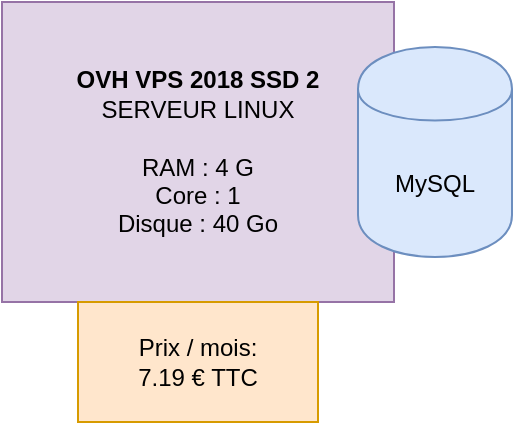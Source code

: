 <mxfile version="10.9.1" type="device"><diagram id="Tymo88wbJJI9yLPDPu8e" name="Page-1"><mxGraphModel dx="754" dy="412" grid="1" gridSize="10" guides="1" tooltips="1" connect="1" arrows="0" fold="1" page="1" pageScale="1" pageWidth="827" pageHeight="1169" math="0" shadow="0"><root><mxCell id="0"/><mxCell id="1" parent="0"/><mxCell id="lFQ65JX04x6tZC57wWfg-1" value="&lt;div align=&quot;center&quot;&gt;&lt;b&gt;OVH VPS 2018 SSD 2&lt;/b&gt;&lt;br&gt;SERVEUR LINUX&lt;/div&gt;&lt;div align=&quot;center&quot;&gt;&lt;div&gt;&lt;span&gt;&lt;br&gt;&lt;/span&gt;&lt;/div&gt;&lt;div&gt;RAM : 4 G &lt;span&gt;&lt;/span&gt;&lt;/div&gt;&lt;div&gt;&lt;div&gt;&lt;span&gt;Core : 1&lt;br&gt;&lt;/span&gt;&lt;/div&gt;&lt;div&gt;&lt;div&gt;&lt;span&gt;Disque&lt;/span&gt; : 40 Go&lt;/div&gt;&lt;/div&gt;&lt;/div&gt;&lt;/div&gt;" style="rounded=0;whiteSpace=wrap;html=1;fillColor=#e1d5e7;strokeColor=#9673a6;align=center;" parent="1" vertex="1"><mxGeometry x="175" y="60" width="196" height="150" as="geometry"/></mxCell><mxCell id="lFQ65JX04x6tZC57wWfg-2" value="MySQL" style="shape=cylinder;whiteSpace=wrap;html=1;boundedLbl=1;backgroundOutline=1;fillColor=#dae8fc;strokeColor=#6c8ebf;" parent="1" vertex="1"><mxGeometry x="353" y="82.5" width="77" height="105" as="geometry"/></mxCell><mxCell id="lFQ65JX04x6tZC57wWfg-3" value="Prix / mois: &lt;br&gt;&lt;div&gt;7.19 € TTC&lt;br&gt;&lt;/div&gt;" style="rounded=0;whiteSpace=wrap;html=1;fillColor=#ffe6cc;strokeColor=#d79b00;" parent="1" vertex="1"><mxGeometry x="213" y="210" width="120" height="60" as="geometry"/></mxCell></root></mxGraphModel></diagram></mxfile>